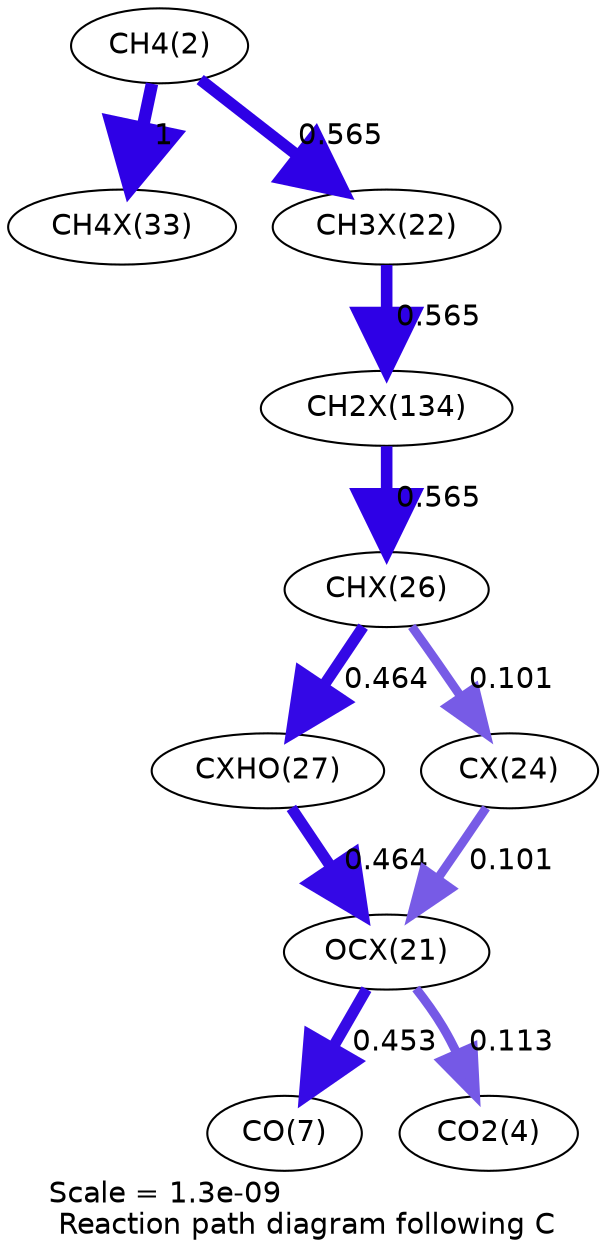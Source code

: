 digraph reaction_paths {
center=1;
s4 -> s31[fontname="Helvetica", penwidth=6, arrowsize=3, color="0.7, 1.5, 0.9"
, label=" 1"];
s4 -> s25[fontname="Helvetica", penwidth=5.57, arrowsize=2.78, color="0.7, 1.07, 0.9"
, label=" 0.565"];
s25 -> s37[fontname="Helvetica", penwidth=5.57, arrowsize=2.78, color="0.7, 1.06, 0.9"
, label=" 0.565"];
s37 -> s29[fontname="Helvetica", penwidth=5.57, arrowsize=2.78, color="0.7, 1.07, 0.9"
, label=" 0.565"];
s29 -> s30[fontname="Helvetica", penwidth=5.42, arrowsize=2.71, color="0.7, 0.964, 0.9"
, label=" 0.464"];
s29 -> s27[fontname="Helvetica", penwidth=4.27, arrowsize=2.13, color="0.7, 0.601, 0.9"
, label=" 0.101"];
s30 -> s24[fontname="Helvetica", penwidth=5.42, arrowsize=2.71, color="0.7, 0.964, 0.9"
, label=" 0.464"];
s27 -> s24[fontname="Helvetica", penwidth=4.27, arrowsize=2.13, color="0.7, 0.601, 0.9"
, label=" 0.101"];
s24 -> s9[fontname="Helvetica", penwidth=5.4, arrowsize=2.7, color="0.7, 0.953, 0.9"
, label=" 0.453"];
s24 -> s6[fontname="Helvetica", penwidth=4.35, arrowsize=2.18, color="0.7, 0.613, 0.9"
, label=" 0.113"];
s4 [ fontname="Helvetica", label="CH4(2)"];
s6 [ fontname="Helvetica", label="CO2(4)"];
s9 [ fontname="Helvetica", label="CO(7)"];
s24 [ fontname="Helvetica", label="OCX(21)"];
s25 [ fontname="Helvetica", label="CH3X(22)"];
s27 [ fontname="Helvetica", label="CX(24)"];
s29 [ fontname="Helvetica", label="CHX(26)"];
s30 [ fontname="Helvetica", label="CXHO(27)"];
s31 [ fontname="Helvetica", label="CH4X(33)"];
s37 [ fontname="Helvetica", label="CH2X(134)"];
 label = "Scale = 1.3e-09\l Reaction path diagram following C";
 fontname = "Helvetica";
}
